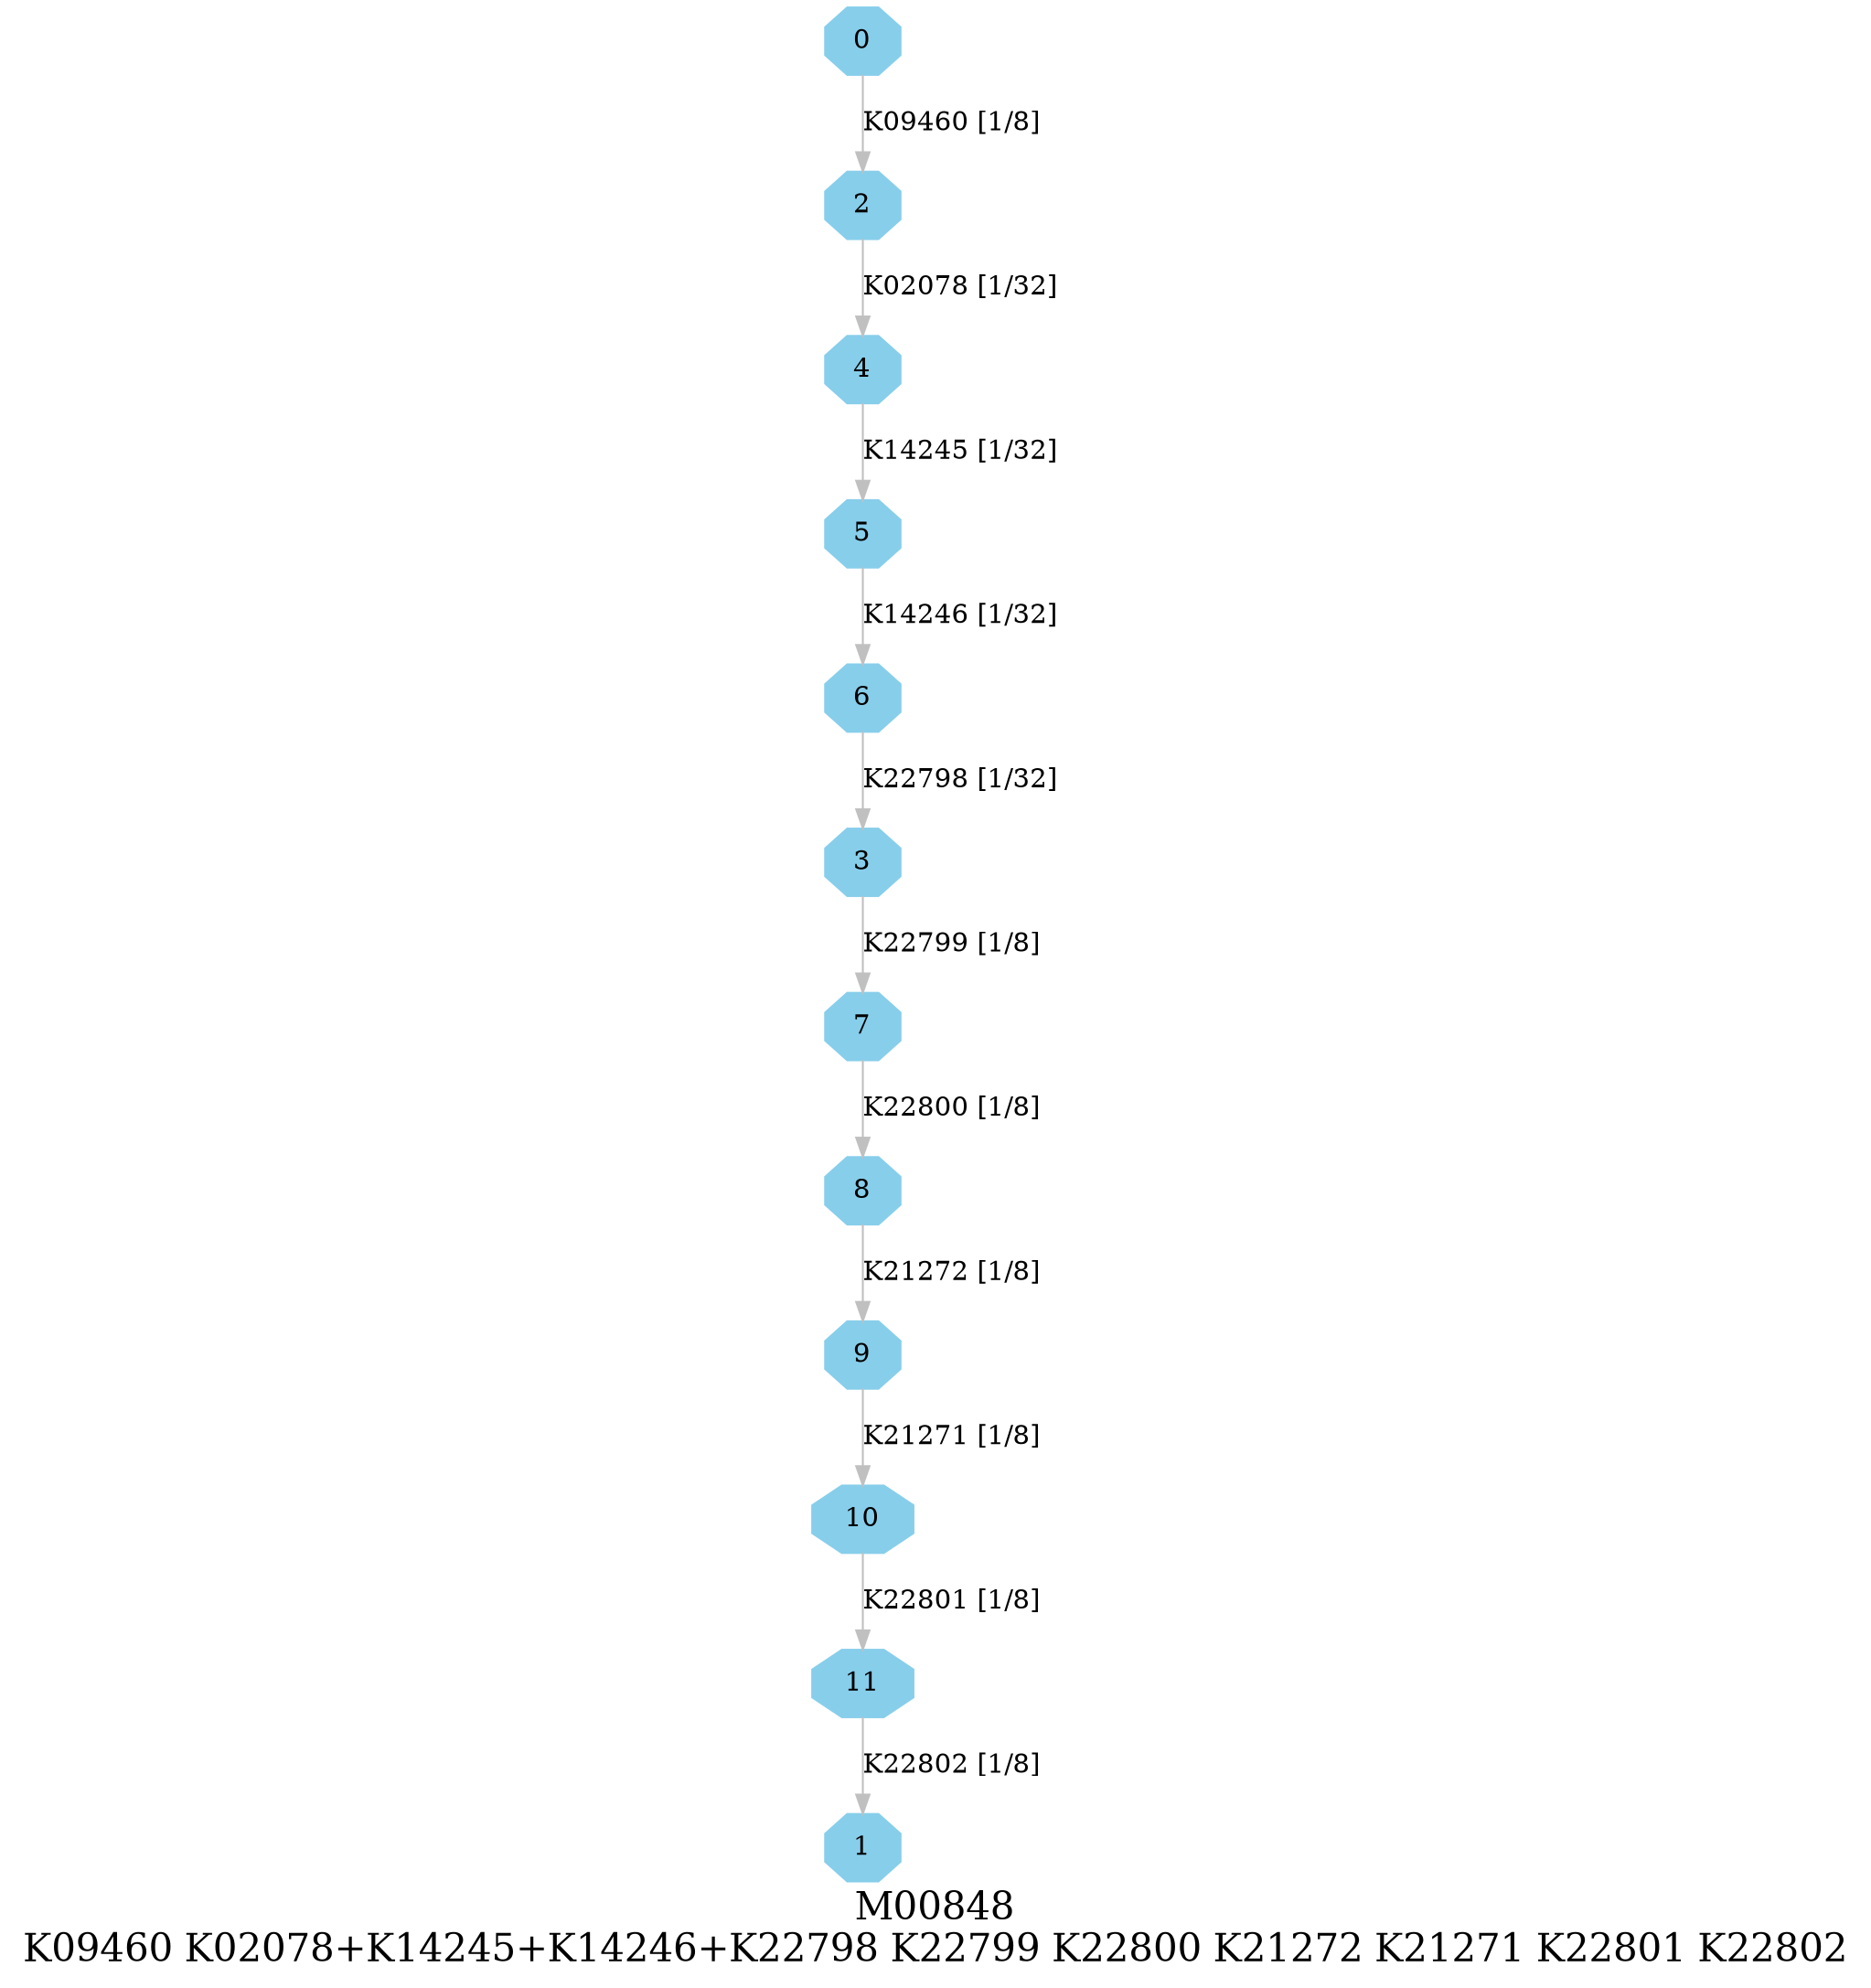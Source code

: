 digraph G {
graph [label="M00848
K09460 K02078+K14245+K14246+K22798 K22799 K22800 K21272 K21271 K22801 K22802",fontsize=20];
node [shape=box,style=filled];
edge [len=3,color=grey];
{node [width=.3,height=.3,shape=octagon,style=filled,color=skyblue] 0 1 2 3 4 5 6 7 8 9 10 11 }
0 -> 2 [label="K09460 [1/8]"];
2 -> 4 [label="K02078 [1/32]"];
3 -> 7 [label="K22799 [1/8]"];
4 -> 5 [label="K14245 [1/32]"];
5 -> 6 [label="K14246 [1/32]"];
6 -> 3 [label="K22798 [1/32]"];
7 -> 8 [label="K22800 [1/8]"];
8 -> 9 [label="K21272 [1/8]"];
9 -> 10 [label="K21271 [1/8]"];
10 -> 11 [label="K22801 [1/8]"];
11 -> 1 [label="K22802 [1/8]"];
}
